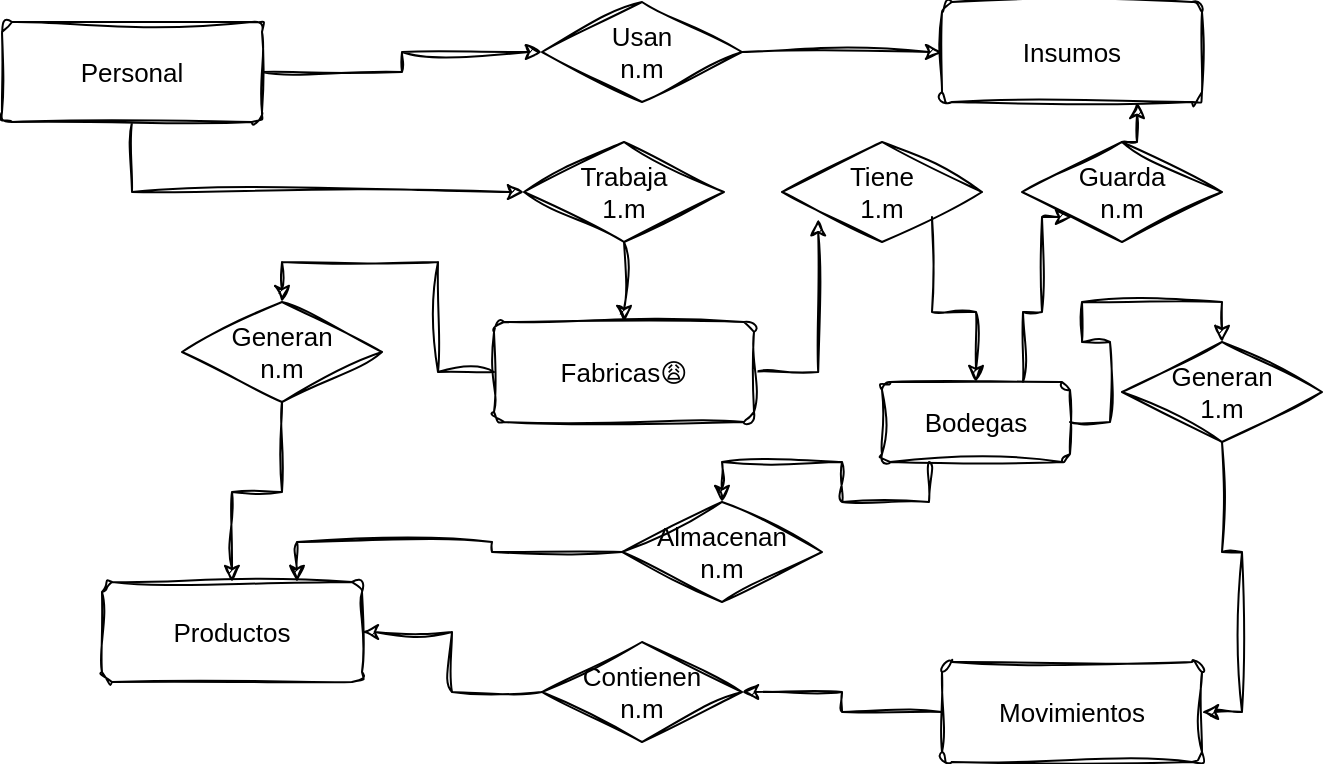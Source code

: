 <mxfile version="20.5.1" type="device" pages="2"><diagram id="zS1xf5YA441MHCPmHcXY" name="Página-1"><mxGraphModel dx="1094" dy="650" grid="1" gridSize="10" guides="1" tooltips="1" connect="1" arrows="0" fold="1" page="1" pageScale="1" pageWidth="827" pageHeight="1169" math="0" shadow="0"><root><mxCell id="0"/><mxCell id="1" parent="0"/><mxCell id="iaJyqy1sKLVOcM-yzHhv-136" style="edgeStyle=orthogonalEdgeStyle;rounded=0;sketch=1;hachureGap=4;jiggle=2;orthogonalLoop=1;jettySize=auto;html=1;exitX=0;exitY=0.5;exitDx=0;exitDy=0;entryX=0.5;entryY=0;entryDx=0;entryDy=0;fontFamily=Architects Daughter;fontSource=https%3A%2F%2Ffonts.googleapis.com%2Fcss%3Ffamily%3DArchitects%2BDaughter;fontSize=16;" parent="1" source="iaJyqy1sKLVOcM-yzHhv-107" target="iaJyqy1sKLVOcM-yzHhv-126" edge="1"><mxGeometry relative="1" as="geometry"/></mxCell><mxCell id="iaJyqy1sKLVOcM-yzHhv-185" style="edgeStyle=orthogonalEdgeStyle;rounded=0;sketch=1;hachureGap=4;jiggle=2;orthogonalLoop=1;jettySize=auto;html=1;exitX=1;exitY=0.5;exitDx=0;exitDy=0;entryX=0.181;entryY=0.773;entryDx=0;entryDy=0;entryPerimeter=0;fontFamily=Helvetica;fontSize=16;" parent="1" source="iaJyqy1sKLVOcM-yzHhv-107" target="iaJyqy1sKLVOcM-yzHhv-184" edge="1"><mxGeometry relative="1" as="geometry"/></mxCell><mxCell id="iaJyqy1sKLVOcM-yzHhv-107" value="Fabricas😩" style="rounded=1;arcSize=10;whiteSpace=wrap;html=1;align=center;labelBackgroundColor=none;labelBorderColor=none;sketch=1;hachureGap=4;jiggle=2;fontFamily=Helvetica;fontSize=13;rotation=0;" parent="1" vertex="1"><mxGeometry x="386" y="230" width="130" height="50" as="geometry"/></mxCell><mxCell id="iaJyqy1sKLVOcM-yzHhv-108" value="Productos" style="rounded=1;arcSize=10;whiteSpace=wrap;html=1;align=center;labelBackgroundColor=none;labelBorderColor=none;sketch=1;hachureGap=4;jiggle=2;fontFamily=Helvetica;fontSize=13;" parent="1" vertex="1"><mxGeometry x="190" y="360" width="130" height="50" as="geometry"/></mxCell><mxCell id="iaJyqy1sKLVOcM-yzHhv-127" style="edgeStyle=orthogonalEdgeStyle;rounded=0;sketch=1;hachureGap=4;jiggle=2;orthogonalLoop=1;jettySize=auto;html=1;exitX=1;exitY=0.5;exitDx=0;exitDy=0;entryX=0;entryY=0.5;entryDx=0;entryDy=0;fontFamily=Helvetica;fontSize=13;" parent="1" source="iaJyqy1sKLVOcM-yzHhv-116" target="iaJyqy1sKLVOcM-yzHhv-123" edge="1"><mxGeometry relative="1" as="geometry"/></mxCell><mxCell id="iaJyqy1sKLVOcM-yzHhv-138" style="edgeStyle=orthogonalEdgeStyle;rounded=0;sketch=1;hachureGap=4;jiggle=2;orthogonalLoop=1;jettySize=auto;html=1;exitX=0.5;exitY=1;exitDx=0;exitDy=0;entryX=0;entryY=0.5;entryDx=0;entryDy=0;fontFamily=Architects Daughter;fontSource=https%3A%2F%2Ffonts.googleapis.com%2Fcss%3Ffamily%3DArchitects%2BDaughter;fontSize=16;" parent="1" source="iaJyqy1sKLVOcM-yzHhv-116" target="iaJyqy1sKLVOcM-yzHhv-124" edge="1"><mxGeometry relative="1" as="geometry"/></mxCell><mxCell id="iaJyqy1sKLVOcM-yzHhv-116" value="Personal" style="rounded=1;arcSize=10;whiteSpace=wrap;html=1;align=center;labelBackgroundColor=none;labelBorderColor=none;sketch=1;hachureGap=4;jiggle=2;fontFamily=Helvetica;fontSize=13;" parent="1" vertex="1"><mxGeometry x="140" y="80" width="130" height="50" as="geometry"/></mxCell><mxCell id="iaJyqy1sKLVOcM-yzHhv-159" style="edgeStyle=orthogonalEdgeStyle;rounded=0;sketch=1;hachureGap=4;jiggle=2;orthogonalLoop=1;jettySize=auto;html=1;exitX=0;exitY=0.5;exitDx=0;exitDy=0;entryX=1;entryY=0.5;entryDx=0;entryDy=0;fontFamily=Helvetica;fontSize=16;" parent="1" source="iaJyqy1sKLVOcM-yzHhv-117" target="iaJyqy1sKLVOcM-yzHhv-158" edge="1"><mxGeometry relative="1" as="geometry"/></mxCell><mxCell id="iaJyqy1sKLVOcM-yzHhv-117" value="Movimientos" style="rounded=1;arcSize=10;whiteSpace=wrap;html=1;align=center;labelBackgroundColor=none;labelBorderColor=none;sketch=1;hachureGap=4;jiggle=2;fontFamily=Helvetica;fontSize=13;" parent="1" vertex="1"><mxGeometry x="610" y="400" width="130" height="50" as="geometry"/></mxCell><mxCell id="iaJyqy1sKLVOcM-yzHhv-119" value="Insumos" style="rounded=1;arcSize=10;whiteSpace=wrap;html=1;align=center;labelBackgroundColor=none;labelBorderColor=none;sketch=1;hachureGap=4;jiggle=2;fontFamily=Helvetica;fontSize=13;" parent="1" vertex="1"><mxGeometry x="610" y="70" width="130" height="50" as="geometry"/></mxCell><mxCell id="iaJyqy1sKLVOcM-yzHhv-153" style="edgeStyle=orthogonalEdgeStyle;rounded=0;sketch=1;hachureGap=4;jiggle=2;orthogonalLoop=1;jettySize=auto;html=1;exitX=1;exitY=0.5;exitDx=0;exitDy=0;entryX=0.5;entryY=0;entryDx=0;entryDy=0;fontFamily=Helvetica;fontSize=16;" parent="1" source="iaJyqy1sKLVOcM-yzHhv-121" target="iaJyqy1sKLVOcM-yzHhv-151" edge="1"><mxGeometry relative="1" as="geometry"/></mxCell><mxCell id="iaJyqy1sKLVOcM-yzHhv-156" style="edgeStyle=orthogonalEdgeStyle;rounded=0;sketch=1;hachureGap=4;jiggle=2;orthogonalLoop=1;jettySize=auto;html=1;exitX=0.25;exitY=1;exitDx=0;exitDy=0;fontFamily=Helvetica;fontSize=16;" parent="1" source="iaJyqy1sKLVOcM-yzHhv-121" target="iaJyqy1sKLVOcM-yzHhv-155" edge="1"><mxGeometry relative="1" as="geometry"/></mxCell><mxCell id="iaJyqy1sKLVOcM-yzHhv-188" style="edgeStyle=orthogonalEdgeStyle;rounded=0;sketch=1;hachureGap=4;jiggle=2;orthogonalLoop=1;jettySize=auto;html=1;exitX=0.75;exitY=0;exitDx=0;exitDy=0;entryX=0;entryY=1;entryDx=0;entryDy=0;fontFamily=Helvetica;fontSize=16;" parent="1" source="iaJyqy1sKLVOcM-yzHhv-121" target="iaJyqy1sKLVOcM-yzHhv-187" edge="1"><mxGeometry relative="1" as="geometry"><Array as="points"><mxPoint x="650" y="225"/><mxPoint x="660" y="225"/><mxPoint x="660" y="178"/></Array></mxGeometry></mxCell><mxCell id="iaJyqy1sKLVOcM-yzHhv-121" value="Bodegas" style="rounded=1;arcSize=10;whiteSpace=wrap;html=1;align=center;labelBackgroundColor=none;labelBorderColor=none;sketch=1;hachureGap=4;jiggle=2;fontFamily=Helvetica;fontSize=13;" parent="1" vertex="1"><mxGeometry x="580" y="260" width="94" height="40" as="geometry"/></mxCell><mxCell id="iaJyqy1sKLVOcM-yzHhv-128" style="edgeStyle=orthogonalEdgeStyle;rounded=0;sketch=1;hachureGap=4;jiggle=2;orthogonalLoop=1;jettySize=auto;html=1;exitX=1;exitY=0.5;exitDx=0;exitDy=0;fontFamily=Helvetica;fontSize=13;" parent="1" source="iaJyqy1sKLVOcM-yzHhv-123" target="iaJyqy1sKLVOcM-yzHhv-119" edge="1"><mxGeometry relative="1" as="geometry"/></mxCell><mxCell id="iaJyqy1sKLVOcM-yzHhv-123" value="Usan&lt;br&gt;n.m" style="shape=rhombus;perimeter=rhombusPerimeter;whiteSpace=wrap;html=1;align=center;labelBackgroundColor=none;labelBorderColor=none;sketch=1;hachureGap=4;jiggle=2;fontFamily=Helvetica;fontSize=13;" parent="1" vertex="1"><mxGeometry x="410" y="70" width="100" height="50" as="geometry"/></mxCell><mxCell id="iaJyqy1sKLVOcM-yzHhv-139" style="edgeStyle=orthogonalEdgeStyle;rounded=0;sketch=1;hachureGap=4;jiggle=2;orthogonalLoop=1;jettySize=auto;html=1;exitX=0.5;exitY=1;exitDx=0;exitDy=0;entryX=0.5;entryY=0;entryDx=0;entryDy=0;fontFamily=Architects Daughter;fontSource=https%3A%2F%2Ffonts.googleapis.com%2Fcss%3Ffamily%3DArchitects%2BDaughter;fontSize=16;" parent="1" source="iaJyqy1sKLVOcM-yzHhv-124" target="iaJyqy1sKLVOcM-yzHhv-107" edge="1"><mxGeometry relative="1" as="geometry"/></mxCell><mxCell id="iaJyqy1sKLVOcM-yzHhv-124" value="Trabaja&lt;br&gt;1.m" style="shape=rhombus;perimeter=rhombusPerimeter;whiteSpace=wrap;html=1;align=center;labelBackgroundColor=none;labelBorderColor=none;sketch=1;hachureGap=4;jiggle=2;fontFamily=Helvetica;fontSize=13;" parent="1" vertex="1"><mxGeometry x="401" y="140" width="100" height="50" as="geometry"/></mxCell><mxCell id="iaJyqy1sKLVOcM-yzHhv-134" style="edgeStyle=orthogonalEdgeStyle;rounded=0;sketch=1;hachureGap=4;jiggle=2;orthogonalLoop=1;jettySize=auto;html=1;exitX=0.5;exitY=1;exitDx=0;exitDy=0;entryX=0.5;entryY=0;entryDx=0;entryDy=0;fontFamily=Architects Daughter;fontSource=https%3A%2F%2Ffonts.googleapis.com%2Fcss%3Ffamily%3DArchitects%2BDaughter;fontSize=16;" parent="1" source="iaJyqy1sKLVOcM-yzHhv-126" target="iaJyqy1sKLVOcM-yzHhv-108" edge="1"><mxGeometry relative="1" as="geometry"/></mxCell><mxCell id="iaJyqy1sKLVOcM-yzHhv-126" value="Generan&lt;br&gt;n.m" style="shape=rhombus;perimeter=rhombusPerimeter;whiteSpace=wrap;html=1;align=center;labelBackgroundColor=none;labelBorderColor=none;sketch=1;hachureGap=4;jiggle=2;fontFamily=Helvetica;fontSize=13;" parent="1" vertex="1"><mxGeometry x="230" y="220" width="100" height="50" as="geometry"/></mxCell><mxCell id="iaJyqy1sKLVOcM-yzHhv-154" style="edgeStyle=orthogonalEdgeStyle;rounded=0;sketch=1;hachureGap=4;jiggle=2;orthogonalLoop=1;jettySize=auto;html=1;exitX=0.5;exitY=1;exitDx=0;exitDy=0;entryX=1;entryY=0.5;entryDx=0;entryDy=0;fontFamily=Helvetica;fontSize=16;" parent="1" source="iaJyqy1sKLVOcM-yzHhv-151" target="iaJyqy1sKLVOcM-yzHhv-117" edge="1"><mxGeometry relative="1" as="geometry"/></mxCell><mxCell id="iaJyqy1sKLVOcM-yzHhv-151" value="Generan&lt;br&gt;1.m" style="shape=rhombus;perimeter=rhombusPerimeter;whiteSpace=wrap;html=1;align=center;labelBackgroundColor=none;labelBorderColor=none;sketch=1;hachureGap=4;jiggle=2;fontFamily=Helvetica;fontSize=13;" parent="1" vertex="1"><mxGeometry x="700" y="240" width="100" height="50" as="geometry"/></mxCell><mxCell id="iaJyqy1sKLVOcM-yzHhv-157" style="edgeStyle=orthogonalEdgeStyle;rounded=0;sketch=1;hachureGap=4;jiggle=2;orthogonalLoop=1;jettySize=auto;html=1;exitX=0;exitY=0.5;exitDx=0;exitDy=0;entryX=0.75;entryY=0;entryDx=0;entryDy=0;fontFamily=Helvetica;fontSize=16;" parent="1" source="iaJyqy1sKLVOcM-yzHhv-155" target="iaJyqy1sKLVOcM-yzHhv-108" edge="1"><mxGeometry relative="1" as="geometry"/></mxCell><mxCell id="iaJyqy1sKLVOcM-yzHhv-155" value="Almacenan&lt;br&gt;n.m" style="shape=rhombus;perimeter=rhombusPerimeter;whiteSpace=wrap;html=1;align=center;labelBackgroundColor=none;labelBorderColor=none;sketch=1;hachureGap=4;jiggle=2;fontFamily=Helvetica;fontSize=13;" parent="1" vertex="1"><mxGeometry x="450" y="320" width="100" height="50" as="geometry"/></mxCell><mxCell id="iaJyqy1sKLVOcM-yzHhv-160" style="edgeStyle=orthogonalEdgeStyle;rounded=0;sketch=1;hachureGap=4;jiggle=2;orthogonalLoop=1;jettySize=auto;html=1;exitX=0;exitY=0.5;exitDx=0;exitDy=0;fontFamily=Helvetica;fontSize=16;" parent="1" source="iaJyqy1sKLVOcM-yzHhv-158" target="iaJyqy1sKLVOcM-yzHhv-108" edge="1"><mxGeometry relative="1" as="geometry"/></mxCell><mxCell id="iaJyqy1sKLVOcM-yzHhv-158" value="Contienen&lt;br&gt;n.m" style="shape=rhombus;perimeter=rhombusPerimeter;whiteSpace=wrap;html=1;align=center;labelBackgroundColor=none;labelBorderColor=none;sketch=1;hachureGap=4;jiggle=2;fontFamily=Helvetica;fontSize=13;" parent="1" vertex="1"><mxGeometry x="410" y="390" width="100" height="50" as="geometry"/></mxCell><mxCell id="iaJyqy1sKLVOcM-yzHhv-186" style="edgeStyle=orthogonalEdgeStyle;rounded=0;sketch=1;hachureGap=4;jiggle=2;orthogonalLoop=1;jettySize=auto;html=1;exitX=1;exitY=1;exitDx=0;exitDy=0;entryX=0.5;entryY=0;entryDx=0;entryDy=0;fontFamily=Helvetica;fontSize=16;" parent="1" source="iaJyqy1sKLVOcM-yzHhv-184" target="iaJyqy1sKLVOcM-yzHhv-121" edge="1"><mxGeometry relative="1" as="geometry"/></mxCell><mxCell id="iaJyqy1sKLVOcM-yzHhv-184" value="Tiene&lt;br&gt;1.m" style="shape=rhombus;perimeter=rhombusPerimeter;whiteSpace=wrap;html=1;align=center;labelBackgroundColor=none;labelBorderColor=none;sketch=1;hachureGap=4;jiggle=2;fontFamily=Helvetica;fontSize=13;" parent="1" vertex="1"><mxGeometry x="530" y="140" width="100" height="50" as="geometry"/></mxCell><mxCell id="iaJyqy1sKLVOcM-yzHhv-189" style="edgeStyle=orthogonalEdgeStyle;rounded=0;sketch=1;hachureGap=4;jiggle=2;orthogonalLoop=1;jettySize=auto;html=1;exitX=0.5;exitY=0;exitDx=0;exitDy=0;entryX=0.75;entryY=1;entryDx=0;entryDy=0;fontFamily=Helvetica;fontSize=16;" parent="1" source="iaJyqy1sKLVOcM-yzHhv-187" target="iaJyqy1sKLVOcM-yzHhv-119" edge="1"><mxGeometry relative="1" as="geometry"/></mxCell><mxCell id="iaJyqy1sKLVOcM-yzHhv-187" value="Guarda&lt;br&gt;n.m" style="shape=rhombus;perimeter=rhombusPerimeter;whiteSpace=wrap;html=1;align=center;labelBackgroundColor=none;labelBorderColor=none;sketch=1;hachureGap=4;jiggle=2;fontFamily=Helvetica;fontSize=13;" parent="1" vertex="1"><mxGeometry x="650" y="140" width="100" height="50" as="geometry"/></mxCell></root></mxGraphModel></diagram><diagram id="Lf9M_037DcqWPjQb7wRn" name="Página-2"><mxGraphModel dx="2742" dy="975" grid="1" gridSize="10" guides="1" tooltips="1" connect="1" arrows="1" fold="1" page="1" pageScale="1" pageWidth="827" pageHeight="1169" math="0" shadow="0"><root><mxCell id="0"/><mxCell id="1" parent="0"/><mxCell id="gnUGfWysspaeG2Eb2GAD-6" value="Fabrica😩" style="shape=table;startSize=30;container=1;collapsible=1;childLayout=tableLayout;fixedRows=1;rowLines=0;fontStyle=1;align=center;resizeLast=1;" vertex="1" parent="1"><mxGeometry x="190" y="330" width="180" height="160" as="geometry"/></mxCell><mxCell id="gnUGfWysspaeG2Eb2GAD-7" value="" style="shape=tableRow;horizontal=0;startSize=0;swimlaneHead=0;swimlaneBody=0;fillColor=none;collapsible=0;dropTarget=0;points=[[0,0.5],[1,0.5]];portConstraint=eastwest;top=0;left=0;right=0;bottom=1;" vertex="1" parent="gnUGfWysspaeG2Eb2GAD-6"><mxGeometry y="30" width="180" height="30" as="geometry"/></mxCell><mxCell id="gnUGfWysspaeG2Eb2GAD-8" value="PK" style="shape=partialRectangle;connectable=0;fillColor=none;top=0;left=0;bottom=0;right=0;fontStyle=1;overflow=hidden;" vertex="1" parent="gnUGfWysspaeG2Eb2GAD-7"><mxGeometry width="30" height="30" as="geometry"><mxRectangle width="30" height="30" as="alternateBounds"/></mxGeometry></mxCell><mxCell id="gnUGfWysspaeG2Eb2GAD-9" value="id" style="shape=partialRectangle;connectable=0;fillColor=none;top=0;left=0;bottom=0;right=0;align=left;spacingLeft=6;fontStyle=5;overflow=hidden;" vertex="1" parent="gnUGfWysspaeG2Eb2GAD-7"><mxGeometry x="30" width="150" height="30" as="geometry"><mxRectangle width="150" height="30" as="alternateBounds"/></mxGeometry></mxCell><mxCell id="gnUGfWysspaeG2Eb2GAD-10" value="" style="shape=tableRow;horizontal=0;startSize=0;swimlaneHead=0;swimlaneBody=0;fillColor=none;collapsible=0;dropTarget=0;points=[[0,0.5],[1,0.5]];portConstraint=eastwest;top=0;left=0;right=0;bottom=0;" vertex="1" parent="gnUGfWysspaeG2Eb2GAD-6"><mxGeometry y="60" width="180" height="30" as="geometry"/></mxCell><mxCell id="gnUGfWysspaeG2Eb2GAD-11" value="" style="shape=partialRectangle;connectable=0;fillColor=none;top=0;left=0;bottom=0;right=0;editable=1;overflow=hidden;" vertex="1" parent="gnUGfWysspaeG2Eb2GAD-10"><mxGeometry width="30" height="30" as="geometry"><mxRectangle width="30" height="30" as="alternateBounds"/></mxGeometry></mxCell><mxCell id="gnUGfWysspaeG2Eb2GAD-12" value="nombre" style="shape=partialRectangle;connectable=0;fillColor=none;top=0;left=0;bottom=0;right=0;align=left;spacingLeft=6;overflow=hidden;" vertex="1" parent="gnUGfWysspaeG2Eb2GAD-10"><mxGeometry x="30" width="150" height="30" as="geometry"><mxRectangle width="150" height="30" as="alternateBounds"/></mxGeometry></mxCell><mxCell id="gnUGfWysspaeG2Eb2GAD-13" value="" style="shape=tableRow;horizontal=0;startSize=0;swimlaneHead=0;swimlaneBody=0;fillColor=none;collapsible=0;dropTarget=0;points=[[0,0.5],[1,0.5]];portConstraint=eastwest;top=0;left=0;right=0;bottom=0;" vertex="1" parent="gnUGfWysspaeG2Eb2GAD-6"><mxGeometry y="90" width="180" height="30" as="geometry"/></mxCell><mxCell id="gnUGfWysspaeG2Eb2GAD-14" value="" style="shape=partialRectangle;connectable=0;fillColor=none;top=0;left=0;bottom=0;right=0;editable=1;overflow=hidden;" vertex="1" parent="gnUGfWysspaeG2Eb2GAD-13"><mxGeometry width="30" height="30" as="geometry"><mxRectangle width="30" height="30" as="alternateBounds"/></mxGeometry></mxCell><mxCell id="gnUGfWysspaeG2Eb2GAD-15" value="direccion" style="shape=partialRectangle;connectable=0;fillColor=none;top=0;left=0;bottom=0;right=0;align=left;spacingLeft=6;overflow=hidden;" vertex="1" parent="gnUGfWysspaeG2Eb2GAD-13"><mxGeometry x="30" width="150" height="30" as="geometry"><mxRectangle width="150" height="30" as="alternateBounds"/></mxGeometry></mxCell><mxCell id="gnUGfWysspaeG2Eb2GAD-16" value="" style="shape=tableRow;horizontal=0;startSize=0;swimlaneHead=0;swimlaneBody=0;fillColor=none;collapsible=0;dropTarget=0;points=[[0,0.5],[1,0.5]];portConstraint=eastwest;top=0;left=0;right=0;bottom=0;" vertex="1" parent="gnUGfWysspaeG2Eb2GAD-6"><mxGeometry y="120" width="180" height="30" as="geometry"/></mxCell><mxCell id="gnUGfWysspaeG2Eb2GAD-17" value="" style="shape=partialRectangle;connectable=0;fillColor=none;top=0;left=0;bottom=0;right=0;editable=1;overflow=hidden;" vertex="1" parent="gnUGfWysspaeG2Eb2GAD-16"><mxGeometry width="30" height="30" as="geometry"><mxRectangle width="30" height="30" as="alternateBounds"/></mxGeometry></mxCell><mxCell id="gnUGfWysspaeG2Eb2GAD-18" value="estado" style="shape=partialRectangle;connectable=0;fillColor=none;top=0;left=0;bottom=0;right=0;align=left;spacingLeft=6;overflow=hidden;" vertex="1" parent="gnUGfWysspaeG2Eb2GAD-16"><mxGeometry x="30" width="150" height="30" as="geometry"><mxRectangle width="150" height="30" as="alternateBounds"/></mxGeometry></mxCell><mxCell id="gnUGfWysspaeG2Eb2GAD-19" value="Bodega" style="shape=table;startSize=30;container=1;collapsible=1;childLayout=tableLayout;fixedRows=1;rowLines=0;fontStyle=1;align=center;resizeLast=1;" vertex="1" parent="1"><mxGeometry x="460" y="380" width="180" height="180" as="geometry"><mxRectangle x="580" y="260" width="80" height="30" as="alternateBounds"/></mxGeometry></mxCell><mxCell id="gnUGfWysspaeG2Eb2GAD-20" value="" style="shape=tableRow;horizontal=0;startSize=0;swimlaneHead=0;swimlaneBody=0;fillColor=none;collapsible=0;dropTarget=0;points=[[0,0.5],[1,0.5]];portConstraint=eastwest;top=0;left=0;right=0;bottom=1;" vertex="1" parent="gnUGfWysspaeG2Eb2GAD-19"><mxGeometry y="30" width="180" height="30" as="geometry"/></mxCell><mxCell id="gnUGfWysspaeG2Eb2GAD-21" value="PK" style="shape=partialRectangle;connectable=0;fillColor=none;top=0;left=0;bottom=0;right=0;fontStyle=1;overflow=hidden;" vertex="1" parent="gnUGfWysspaeG2Eb2GAD-20"><mxGeometry width="30" height="30" as="geometry"><mxRectangle width="30" height="30" as="alternateBounds"/></mxGeometry></mxCell><mxCell id="gnUGfWysspaeG2Eb2GAD-22" value="id" style="shape=partialRectangle;connectable=0;fillColor=none;top=0;left=0;bottom=0;right=0;align=left;spacingLeft=6;fontStyle=5;overflow=hidden;" vertex="1" parent="gnUGfWysspaeG2Eb2GAD-20"><mxGeometry x="30" width="150" height="30" as="geometry"><mxRectangle width="150" height="30" as="alternateBounds"/></mxGeometry></mxCell><mxCell id="gnUGfWysspaeG2Eb2GAD-23" value="" style="shape=tableRow;horizontal=0;startSize=0;swimlaneHead=0;swimlaneBody=0;fillColor=none;collapsible=0;dropTarget=0;points=[[0,0.5],[1,0.5]];portConstraint=eastwest;top=0;left=0;right=0;bottom=0;" vertex="1" parent="gnUGfWysspaeG2Eb2GAD-19"><mxGeometry y="60" width="180" height="30" as="geometry"/></mxCell><mxCell id="gnUGfWysspaeG2Eb2GAD-24" value="FK" style="shape=partialRectangle;connectable=0;fillColor=none;top=0;left=0;bottom=0;right=0;editable=1;overflow=hidden;" vertex="1" parent="gnUGfWysspaeG2Eb2GAD-23"><mxGeometry width="30" height="30" as="geometry"><mxRectangle width="30" height="30" as="alternateBounds"/></mxGeometry></mxCell><mxCell id="gnUGfWysspaeG2Eb2GAD-25" value="id_fabrica" style="shape=partialRectangle;connectable=0;fillColor=none;top=0;left=0;bottom=0;right=0;align=left;spacingLeft=6;overflow=hidden;" vertex="1" parent="gnUGfWysspaeG2Eb2GAD-23"><mxGeometry x="30" width="150" height="30" as="geometry"><mxRectangle width="150" height="30" as="alternateBounds"/></mxGeometry></mxCell><mxCell id="gnUGfWysspaeG2Eb2GAD-58" value="" style="shape=tableRow;horizontal=0;startSize=0;swimlaneHead=0;swimlaneBody=0;fillColor=none;collapsible=0;dropTarget=0;points=[[0,0.5],[1,0.5]];portConstraint=eastwest;top=0;left=0;right=0;bottom=0;" vertex="1" parent="gnUGfWysspaeG2Eb2GAD-19"><mxGeometry y="90" width="180" height="20" as="geometry"/></mxCell><mxCell id="gnUGfWysspaeG2Eb2GAD-59" value="" style="shape=partialRectangle;connectable=0;fillColor=none;top=0;left=0;bottom=0;right=0;editable=1;overflow=hidden;" vertex="1" parent="gnUGfWysspaeG2Eb2GAD-58"><mxGeometry width="30" height="20" as="geometry"><mxRectangle width="30" height="20" as="alternateBounds"/></mxGeometry></mxCell><mxCell id="gnUGfWysspaeG2Eb2GAD-60" value="nombre" style="shape=partialRectangle;connectable=0;fillColor=none;top=0;left=0;bottom=0;right=0;align=left;spacingLeft=6;overflow=hidden;" vertex="1" parent="gnUGfWysspaeG2Eb2GAD-58"><mxGeometry x="30" width="150" height="20" as="geometry"><mxRectangle width="150" height="20" as="alternateBounds"/></mxGeometry></mxCell><mxCell id="gnUGfWysspaeG2Eb2GAD-26" value="" style="shape=tableRow;horizontal=0;startSize=0;swimlaneHead=0;swimlaneBody=0;fillColor=none;collapsible=0;dropTarget=0;points=[[0,0.5],[1,0.5]];portConstraint=eastwest;top=0;left=0;right=0;bottom=0;" vertex="1" parent="gnUGfWysspaeG2Eb2GAD-19"><mxGeometry y="110" width="180" height="30" as="geometry"/></mxCell><mxCell id="gnUGfWysspaeG2Eb2GAD-27" value="" style="shape=partialRectangle;connectable=0;fillColor=none;top=0;left=0;bottom=0;right=0;editable=1;overflow=hidden;" vertex="1" parent="gnUGfWysspaeG2Eb2GAD-26"><mxGeometry width="30" height="30" as="geometry"><mxRectangle width="30" height="30" as="alternateBounds"/></mxGeometry></mxCell><mxCell id="gnUGfWysspaeG2Eb2GAD-28" value="tipo" style="shape=partialRectangle;connectable=0;fillColor=none;top=0;left=0;bottom=0;right=0;align=left;spacingLeft=6;overflow=hidden;" vertex="1" parent="gnUGfWysspaeG2Eb2GAD-26"><mxGeometry x="30" width="150" height="30" as="geometry"><mxRectangle width="150" height="30" as="alternateBounds"/></mxGeometry></mxCell><mxCell id="gnUGfWysspaeG2Eb2GAD-29" value="" style="shape=tableRow;horizontal=0;startSize=0;swimlaneHead=0;swimlaneBody=0;fillColor=none;collapsible=0;dropTarget=0;points=[[0,0.5],[1,0.5]];portConstraint=eastwest;top=0;left=0;right=0;bottom=0;" vertex="1" parent="gnUGfWysspaeG2Eb2GAD-19"><mxGeometry y="140" width="180" height="30" as="geometry"/></mxCell><mxCell id="gnUGfWysspaeG2Eb2GAD-30" value="" style="shape=partialRectangle;connectable=0;fillColor=none;top=0;left=0;bottom=0;right=0;editable=1;overflow=hidden;" vertex="1" parent="gnUGfWysspaeG2Eb2GAD-29"><mxGeometry width="30" height="30" as="geometry"><mxRectangle width="30" height="30" as="alternateBounds"/></mxGeometry></mxCell><mxCell id="gnUGfWysspaeG2Eb2GAD-31" value="estado" style="shape=partialRectangle;connectable=0;fillColor=none;top=0;left=0;bottom=0;right=0;align=left;spacingLeft=6;overflow=hidden;" vertex="1" parent="gnUGfWysspaeG2Eb2GAD-29"><mxGeometry x="30" width="150" height="30" as="geometry"><mxRectangle width="150" height="30" as="alternateBounds"/></mxGeometry></mxCell><mxCell id="gnUGfWysspaeG2Eb2GAD-45" value="Movimientos" style="shape=table;startSize=30;container=1;collapsible=1;childLayout=tableLayout;fixedRows=1;rowLines=0;fontStyle=1;align=center;resizeLast=1;" vertex="1" parent="1"><mxGeometry x="190" y="150" width="180" height="150" as="geometry"/></mxCell><mxCell id="gnUGfWysspaeG2Eb2GAD-46" value="" style="shape=tableRow;horizontal=0;startSize=0;swimlaneHead=0;swimlaneBody=0;fillColor=none;collapsible=0;dropTarget=0;points=[[0,0.5],[1,0.5]];portConstraint=eastwest;top=0;left=0;right=0;bottom=1;" vertex="1" parent="gnUGfWysspaeG2Eb2GAD-45"><mxGeometry y="30" width="180" height="30" as="geometry"/></mxCell><mxCell id="gnUGfWysspaeG2Eb2GAD-47" value="PK" style="shape=partialRectangle;connectable=0;fillColor=none;top=0;left=0;bottom=0;right=0;fontStyle=1;overflow=hidden;" vertex="1" parent="gnUGfWysspaeG2Eb2GAD-46"><mxGeometry width="30" height="30" as="geometry"><mxRectangle width="30" height="30" as="alternateBounds"/></mxGeometry></mxCell><mxCell id="gnUGfWysspaeG2Eb2GAD-48" value="id" style="shape=partialRectangle;connectable=0;fillColor=none;top=0;left=0;bottom=0;right=0;align=left;spacingLeft=6;fontStyle=5;overflow=hidden;" vertex="1" parent="gnUGfWysspaeG2Eb2GAD-46"><mxGeometry x="30" width="150" height="30" as="geometry"><mxRectangle width="150" height="30" as="alternateBounds"/></mxGeometry></mxCell><mxCell id="gnUGfWysspaeG2Eb2GAD-49" value="" style="shape=tableRow;horizontal=0;startSize=0;swimlaneHead=0;swimlaneBody=0;fillColor=none;collapsible=0;dropTarget=0;points=[[0,0.5],[1,0.5]];portConstraint=eastwest;top=0;left=0;right=0;bottom=0;" vertex="1" parent="gnUGfWysspaeG2Eb2GAD-45"><mxGeometry y="60" width="180" height="30" as="geometry"/></mxCell><mxCell id="gnUGfWysspaeG2Eb2GAD-50" value="FK" style="shape=partialRectangle;connectable=0;fillColor=none;top=0;left=0;bottom=0;right=0;editable=1;overflow=hidden;" vertex="1" parent="gnUGfWysspaeG2Eb2GAD-49"><mxGeometry width="30" height="30" as="geometry"><mxRectangle width="30" height="30" as="alternateBounds"/></mxGeometry></mxCell><mxCell id="gnUGfWysspaeG2Eb2GAD-51" value="id_bodega" style="shape=partialRectangle;connectable=0;fillColor=none;top=0;left=0;bottom=0;right=0;align=left;spacingLeft=6;overflow=hidden;" vertex="1" parent="gnUGfWysspaeG2Eb2GAD-49"><mxGeometry x="30" width="150" height="30" as="geometry"><mxRectangle width="150" height="30" as="alternateBounds"/></mxGeometry></mxCell><mxCell id="gnUGfWysspaeG2Eb2GAD-52" value="" style="shape=tableRow;horizontal=0;startSize=0;swimlaneHead=0;swimlaneBody=0;fillColor=none;collapsible=0;dropTarget=0;points=[[0,0.5],[1,0.5]];portConstraint=eastwest;top=0;left=0;right=0;bottom=0;" vertex="1" parent="gnUGfWysspaeG2Eb2GAD-45"><mxGeometry y="90" width="180" height="30" as="geometry"/></mxCell><mxCell id="gnUGfWysspaeG2Eb2GAD-53" value="" style="shape=partialRectangle;connectable=0;fillColor=none;top=0;left=0;bottom=0;right=0;editable=1;overflow=hidden;" vertex="1" parent="gnUGfWysspaeG2Eb2GAD-52"><mxGeometry width="30" height="30" as="geometry"><mxRectangle width="30" height="30" as="alternateBounds"/></mxGeometry></mxCell><mxCell id="gnUGfWysspaeG2Eb2GAD-54" value="tipo" style="shape=partialRectangle;connectable=0;fillColor=none;top=0;left=0;bottom=0;right=0;align=left;spacingLeft=6;overflow=hidden;" vertex="1" parent="gnUGfWysspaeG2Eb2GAD-52"><mxGeometry x="30" width="150" height="30" as="geometry"><mxRectangle width="150" height="30" as="alternateBounds"/></mxGeometry></mxCell><mxCell id="gnUGfWysspaeG2Eb2GAD-55" value="" style="shape=tableRow;horizontal=0;startSize=0;swimlaneHead=0;swimlaneBody=0;fillColor=none;collapsible=0;dropTarget=0;points=[[0,0.5],[1,0.5]];portConstraint=eastwest;top=0;left=0;right=0;bottom=0;" vertex="1" parent="gnUGfWysspaeG2Eb2GAD-45"><mxGeometry y="120" width="180" height="30" as="geometry"/></mxCell><mxCell id="gnUGfWysspaeG2Eb2GAD-56" value="" style="shape=partialRectangle;connectable=0;fillColor=none;top=0;left=0;bottom=0;right=0;editable=1;overflow=hidden;" vertex="1" parent="gnUGfWysspaeG2Eb2GAD-55"><mxGeometry width="30" height="30" as="geometry"><mxRectangle width="30" height="30" as="alternateBounds"/></mxGeometry></mxCell><mxCell id="gnUGfWysspaeG2Eb2GAD-57" value="horario" style="shape=partialRectangle;connectable=0;fillColor=none;top=0;left=0;bottom=0;right=0;align=left;spacingLeft=6;overflow=hidden;" vertex="1" parent="gnUGfWysspaeG2Eb2GAD-55"><mxGeometry x="30" width="150" height="30" as="geometry"><mxRectangle width="150" height="30" as="alternateBounds"/></mxGeometry></mxCell><mxCell id="gnUGfWysspaeG2Eb2GAD-81" style="edgeStyle=orthogonalEdgeStyle;rounded=0;orthogonalLoop=1;jettySize=auto;html=1;exitX=1;exitY=0.5;exitDx=0;exitDy=0;" edge="1" parent="gnUGfWysspaeG2Eb2GAD-45" source="gnUGfWysspaeG2Eb2GAD-49" target="gnUGfWysspaeG2Eb2GAD-49"><mxGeometry relative="1" as="geometry"/></mxCell><mxCell id="gnUGfWysspaeG2Eb2GAD-62" style="edgeStyle=orthogonalEdgeStyle;rounded=0;orthogonalLoop=1;jettySize=auto;html=1;exitX=1;exitY=0.5;exitDx=0;exitDy=0;entryX=0;entryY=0.5;entryDx=0;entryDy=0;" edge="1" parent="1" source="gnUGfWysspaeG2Eb2GAD-7" target="gnUGfWysspaeG2Eb2GAD-23"><mxGeometry relative="1" as="geometry"/></mxCell><mxCell id="gnUGfWysspaeG2Eb2GAD-66" value="Producto" style="shape=table;startSize=30;container=1;collapsible=1;childLayout=tableLayout;fixedRows=1;rowLines=0;fontStyle=1;align=center;resizeLast=1;" vertex="1" parent="1"><mxGeometry x="-70" y="210" width="180" height="120" as="geometry"/></mxCell><mxCell id="gnUGfWysspaeG2Eb2GAD-67" value="" style="shape=tableRow;horizontal=0;startSize=0;swimlaneHead=0;swimlaneBody=0;fillColor=none;collapsible=0;dropTarget=0;points=[[0,0.5],[1,0.5]];portConstraint=eastwest;top=0;left=0;right=0;bottom=1;" vertex="1" parent="gnUGfWysspaeG2Eb2GAD-66"><mxGeometry y="30" width="180" height="30" as="geometry"/></mxCell><mxCell id="gnUGfWysspaeG2Eb2GAD-68" value="PK" style="shape=partialRectangle;connectable=0;fillColor=none;top=0;left=0;bottom=0;right=0;fontStyle=1;overflow=hidden;" vertex="1" parent="gnUGfWysspaeG2Eb2GAD-67"><mxGeometry width="30" height="30" as="geometry"><mxRectangle width="30" height="30" as="alternateBounds"/></mxGeometry></mxCell><mxCell id="gnUGfWysspaeG2Eb2GAD-69" value="UniqueID" style="shape=partialRectangle;connectable=0;fillColor=none;top=0;left=0;bottom=0;right=0;align=left;spacingLeft=6;fontStyle=5;overflow=hidden;" vertex="1" parent="gnUGfWysspaeG2Eb2GAD-67"><mxGeometry x="30" width="150" height="30" as="geometry"><mxRectangle width="150" height="30" as="alternateBounds"/></mxGeometry></mxCell><mxCell id="gnUGfWysspaeG2Eb2GAD-70" value="" style="shape=tableRow;horizontal=0;startSize=0;swimlaneHead=0;swimlaneBody=0;fillColor=none;collapsible=0;dropTarget=0;points=[[0,0.5],[1,0.5]];portConstraint=eastwest;top=0;left=0;right=0;bottom=0;" vertex="1" parent="gnUGfWysspaeG2Eb2GAD-66"><mxGeometry y="60" width="180" height="30" as="geometry"/></mxCell><mxCell id="gnUGfWysspaeG2Eb2GAD-71" value="" style="shape=partialRectangle;connectable=0;fillColor=none;top=0;left=0;bottom=0;right=0;editable=1;overflow=hidden;" vertex="1" parent="gnUGfWysspaeG2Eb2GAD-70"><mxGeometry width="30" height="30" as="geometry"><mxRectangle width="30" height="30" as="alternateBounds"/></mxGeometry></mxCell><mxCell id="gnUGfWysspaeG2Eb2GAD-72" value="tipo" style="shape=partialRectangle;connectable=0;fillColor=none;top=0;left=0;bottom=0;right=0;align=left;spacingLeft=6;overflow=hidden;" vertex="1" parent="gnUGfWysspaeG2Eb2GAD-70"><mxGeometry x="30" width="150" height="30" as="geometry"><mxRectangle width="150" height="30" as="alternateBounds"/></mxGeometry></mxCell><mxCell id="gnUGfWysspaeG2Eb2GAD-73" value="" style="shape=tableRow;horizontal=0;startSize=0;swimlaneHead=0;swimlaneBody=0;fillColor=none;collapsible=0;dropTarget=0;points=[[0,0.5],[1,0.5]];portConstraint=eastwest;top=0;left=0;right=0;bottom=0;" vertex="1" parent="gnUGfWysspaeG2Eb2GAD-66"><mxGeometry y="90" width="180" height="30" as="geometry"/></mxCell><mxCell id="gnUGfWysspaeG2Eb2GAD-74" value="" style="shape=partialRectangle;connectable=0;fillColor=none;top=0;left=0;bottom=0;right=0;editable=1;overflow=hidden;" vertex="1" parent="gnUGfWysspaeG2Eb2GAD-73"><mxGeometry width="30" height="30" as="geometry"><mxRectangle width="30" height="30" as="alternateBounds"/></mxGeometry></mxCell><mxCell id="gnUGfWysspaeG2Eb2GAD-75" value="nombre" style="shape=partialRectangle;connectable=0;fillColor=none;top=0;left=0;bottom=0;right=0;align=left;spacingLeft=6;overflow=hidden;" vertex="1" parent="gnUGfWysspaeG2Eb2GAD-73"><mxGeometry x="30" width="150" height="30" as="geometry"><mxRectangle width="150" height="30" as="alternateBounds"/></mxGeometry></mxCell><mxCell id="gnUGfWysspaeG2Eb2GAD-80" style="edgeStyle=orthogonalEdgeStyle;rounded=0;orthogonalLoop=1;jettySize=auto;html=1;exitX=0;exitY=0.5;exitDx=0;exitDy=0;entryX=1;entryY=0.5;entryDx=0;entryDy=0;" edge="1" parent="1" source="gnUGfWysspaeG2Eb2GAD-20" target="gnUGfWysspaeG2Eb2GAD-49"><mxGeometry relative="1" as="geometry"><Array as="points"><mxPoint x="430" y="425"/><mxPoint x="430" y="225"/></Array></mxGeometry></mxCell><mxCell id="gnUGfWysspaeG2Eb2GAD-95" value="movimiento_producto" style="shape=table;startSize=30;container=1;collapsible=1;childLayout=tableLayout;fixedRows=1;rowLines=0;fontStyle=1;align=center;resizeLast=1;" vertex="1" parent="1"><mxGeometry x="-60" y="20" width="180" height="140" as="geometry"/></mxCell><mxCell id="gnUGfWysspaeG2Eb2GAD-96" value="" style="shape=tableRow;horizontal=0;startSize=0;swimlaneHead=0;swimlaneBody=0;fillColor=none;collapsible=0;dropTarget=0;points=[[0,0.5],[1,0.5]];portConstraint=eastwest;top=0;left=0;right=0;bottom=1;" vertex="1" parent="gnUGfWysspaeG2Eb2GAD-95"><mxGeometry y="30" width="180" height="30" as="geometry"/></mxCell><mxCell id="gnUGfWysspaeG2Eb2GAD-97" value="PK" style="shape=partialRectangle;connectable=0;fillColor=none;top=0;left=0;bottom=0;right=0;fontStyle=1;overflow=hidden;" vertex="1" parent="gnUGfWysspaeG2Eb2GAD-96"><mxGeometry width="30" height="30" as="geometry"><mxRectangle width="30" height="30" as="alternateBounds"/></mxGeometry></mxCell><mxCell id="gnUGfWysspaeG2Eb2GAD-98" value="UniqueID" style="shape=partialRectangle;connectable=0;fillColor=none;top=0;left=0;bottom=0;right=0;align=left;spacingLeft=6;fontStyle=5;overflow=hidden;" vertex="1" parent="gnUGfWysspaeG2Eb2GAD-96"><mxGeometry x="30" width="150" height="30" as="geometry"><mxRectangle width="150" height="30" as="alternateBounds"/></mxGeometry></mxCell><mxCell id="gnUGfWysspaeG2Eb2GAD-99" value="" style="shape=tableRow;horizontal=0;startSize=0;swimlaneHead=0;swimlaneBody=0;fillColor=none;collapsible=0;dropTarget=0;points=[[0,0.5],[1,0.5]];portConstraint=eastwest;top=0;left=0;right=0;bottom=0;" vertex="1" parent="gnUGfWysspaeG2Eb2GAD-95"><mxGeometry y="60" width="180" height="30" as="geometry"/></mxCell><mxCell id="gnUGfWysspaeG2Eb2GAD-100" value="FK" style="shape=partialRectangle;connectable=0;fillColor=none;top=0;left=0;bottom=0;right=0;editable=1;overflow=hidden;" vertex="1" parent="gnUGfWysspaeG2Eb2GAD-99"><mxGeometry width="30" height="30" as="geometry"><mxRectangle width="30" height="30" as="alternateBounds"/></mxGeometry></mxCell><mxCell id="gnUGfWysspaeG2Eb2GAD-101" value="id_movimiento" style="shape=partialRectangle;connectable=0;fillColor=none;top=0;left=0;bottom=0;right=0;align=left;spacingLeft=6;overflow=hidden;" vertex="1" parent="gnUGfWysspaeG2Eb2GAD-99"><mxGeometry x="30" width="150" height="30" as="geometry"><mxRectangle width="150" height="30" as="alternateBounds"/></mxGeometry></mxCell><mxCell id="gnUGfWysspaeG2Eb2GAD-102" value="" style="shape=tableRow;horizontal=0;startSize=0;swimlaneHead=0;swimlaneBody=0;fillColor=none;collapsible=0;dropTarget=0;points=[[0,0.5],[1,0.5]];portConstraint=eastwest;top=0;left=0;right=0;bottom=0;" vertex="1" parent="gnUGfWysspaeG2Eb2GAD-95"><mxGeometry y="90" width="180" height="20" as="geometry"/></mxCell><mxCell id="gnUGfWysspaeG2Eb2GAD-103" value="FK" style="shape=partialRectangle;connectable=0;fillColor=none;top=0;left=0;bottom=0;right=0;editable=1;overflow=hidden;" vertex="1" parent="gnUGfWysspaeG2Eb2GAD-102"><mxGeometry width="30" height="20" as="geometry"><mxRectangle width="30" height="20" as="alternateBounds"/></mxGeometry></mxCell><mxCell id="gnUGfWysspaeG2Eb2GAD-104" value="id_producto" style="shape=partialRectangle;connectable=0;fillColor=none;top=0;left=0;bottom=0;right=0;align=left;spacingLeft=6;overflow=hidden;" vertex="1" parent="gnUGfWysspaeG2Eb2GAD-102"><mxGeometry x="30" width="150" height="20" as="geometry"><mxRectangle width="150" height="20" as="alternateBounds"/></mxGeometry></mxCell><mxCell id="gnUGfWysspaeG2Eb2GAD-105" value="" style="shape=tableRow;horizontal=0;startSize=0;swimlaneHead=0;swimlaneBody=0;fillColor=none;collapsible=0;dropTarget=0;points=[[0,0.5],[1,0.5]];portConstraint=eastwest;top=0;left=0;right=0;bottom=0;" vertex="1" parent="gnUGfWysspaeG2Eb2GAD-95"><mxGeometry y="110" width="180" height="30" as="geometry"/></mxCell><mxCell id="gnUGfWysspaeG2Eb2GAD-106" value="" style="shape=partialRectangle;connectable=0;fillColor=none;top=0;left=0;bottom=0;right=0;editable=1;overflow=hidden;" vertex="1" parent="gnUGfWysspaeG2Eb2GAD-105"><mxGeometry width="30" height="30" as="geometry"><mxRectangle width="30" height="30" as="alternateBounds"/></mxGeometry></mxCell><mxCell id="gnUGfWysspaeG2Eb2GAD-107" value="Row 3" style="shape=partialRectangle;connectable=0;fillColor=none;top=0;left=0;bottom=0;right=0;align=left;spacingLeft=6;overflow=hidden;" vertex="1" parent="gnUGfWysspaeG2Eb2GAD-105"><mxGeometry x="30" width="150" height="30" as="geometry"><mxRectangle width="150" height="30" as="alternateBounds"/></mxGeometry></mxCell><mxCell id="gnUGfWysspaeG2Eb2GAD-109" style="edgeStyle=orthogonalEdgeStyle;rounded=0;orthogonalLoop=1;jettySize=auto;html=1;exitX=0;exitY=0.5;exitDx=0;exitDy=0;entryX=0;entryY=0.5;entryDx=0;entryDy=0;" edge="1" parent="1" source="gnUGfWysspaeG2Eb2GAD-67" target="gnUGfWysspaeG2Eb2GAD-102"><mxGeometry relative="1" as="geometry"/></mxCell><mxCell id="gnUGfWysspaeG2Eb2GAD-110" style="edgeStyle=orthogonalEdgeStyle;rounded=0;orthogonalLoop=1;jettySize=auto;html=1;exitX=0;exitY=0.5;exitDx=0;exitDy=0;entryX=1;entryY=0.5;entryDx=0;entryDy=0;" edge="1" parent="1" source="gnUGfWysspaeG2Eb2GAD-46" target="gnUGfWysspaeG2Eb2GAD-99"><mxGeometry relative="1" as="geometry"/></mxCell><mxCell id="gnUGfWysspaeG2Eb2GAD-112" value="bodega_producto" style="shape=table;startSize=30;container=1;collapsible=1;childLayout=tableLayout;fixedRows=1;rowLines=0;fontStyle=1;align=center;resizeLast=1;" vertex="1" parent="1"><mxGeometry x="160" y="550" width="180" height="140" as="geometry"/></mxCell><mxCell id="gnUGfWysspaeG2Eb2GAD-113" value="" style="shape=tableRow;horizontal=0;startSize=0;swimlaneHead=0;swimlaneBody=0;fillColor=none;collapsible=0;dropTarget=0;points=[[0,0.5],[1,0.5]];portConstraint=eastwest;top=0;left=0;right=0;bottom=1;" vertex="1" parent="gnUGfWysspaeG2Eb2GAD-112"><mxGeometry y="30" width="180" height="30" as="geometry"/></mxCell><mxCell id="gnUGfWysspaeG2Eb2GAD-114" value="PK" style="shape=partialRectangle;connectable=0;fillColor=none;top=0;left=0;bottom=0;right=0;fontStyle=1;overflow=hidden;" vertex="1" parent="gnUGfWysspaeG2Eb2GAD-113"><mxGeometry width="30" height="30" as="geometry"><mxRectangle width="30" height="30" as="alternateBounds"/></mxGeometry></mxCell><mxCell id="gnUGfWysspaeG2Eb2GAD-115" value="UniqueID" style="shape=partialRectangle;connectable=0;fillColor=none;top=0;left=0;bottom=0;right=0;align=left;spacingLeft=6;fontStyle=5;overflow=hidden;" vertex="1" parent="gnUGfWysspaeG2Eb2GAD-113"><mxGeometry x="30" width="150" height="30" as="geometry"><mxRectangle width="150" height="30" as="alternateBounds"/></mxGeometry></mxCell><mxCell id="gnUGfWysspaeG2Eb2GAD-116" value="" style="shape=tableRow;horizontal=0;startSize=0;swimlaneHead=0;swimlaneBody=0;fillColor=none;collapsible=0;dropTarget=0;points=[[0,0.5],[1,0.5]];portConstraint=eastwest;top=0;left=0;right=0;bottom=0;" vertex="1" parent="gnUGfWysspaeG2Eb2GAD-112"><mxGeometry y="60" width="180" height="30" as="geometry"/></mxCell><mxCell id="gnUGfWysspaeG2Eb2GAD-117" value="FK" style="shape=partialRectangle;connectable=0;fillColor=none;top=0;left=0;bottom=0;right=0;editable=1;overflow=hidden;" vertex="1" parent="gnUGfWysspaeG2Eb2GAD-116"><mxGeometry width="30" height="30" as="geometry"><mxRectangle width="30" height="30" as="alternateBounds"/></mxGeometry></mxCell><mxCell id="gnUGfWysspaeG2Eb2GAD-118" value="id_bodega" style="shape=partialRectangle;connectable=0;fillColor=none;top=0;left=0;bottom=0;right=0;align=left;spacingLeft=6;overflow=hidden;" vertex="1" parent="gnUGfWysspaeG2Eb2GAD-116"><mxGeometry x="30" width="150" height="30" as="geometry"><mxRectangle width="150" height="30" as="alternateBounds"/></mxGeometry></mxCell><mxCell id="gnUGfWysspaeG2Eb2GAD-119" value="" style="shape=tableRow;horizontal=0;startSize=0;swimlaneHead=0;swimlaneBody=0;fillColor=none;collapsible=0;dropTarget=0;points=[[0,0.5],[1,0.5]];portConstraint=eastwest;top=0;left=0;right=0;bottom=0;" vertex="1" parent="gnUGfWysspaeG2Eb2GAD-112"><mxGeometry y="90" width="180" height="20" as="geometry"/></mxCell><mxCell id="gnUGfWysspaeG2Eb2GAD-120" value="FK" style="shape=partialRectangle;connectable=0;fillColor=none;top=0;left=0;bottom=0;right=0;editable=1;overflow=hidden;" vertex="1" parent="gnUGfWysspaeG2Eb2GAD-119"><mxGeometry width="30" height="20" as="geometry"><mxRectangle width="30" height="20" as="alternateBounds"/></mxGeometry></mxCell><mxCell id="gnUGfWysspaeG2Eb2GAD-121" value="id_producto" style="shape=partialRectangle;connectable=0;fillColor=none;top=0;left=0;bottom=0;right=0;align=left;spacingLeft=6;overflow=hidden;" vertex="1" parent="gnUGfWysspaeG2Eb2GAD-119"><mxGeometry x="30" width="150" height="20" as="geometry"><mxRectangle width="150" height="20" as="alternateBounds"/></mxGeometry></mxCell><mxCell id="gnUGfWysspaeG2Eb2GAD-122" value="" style="shape=tableRow;horizontal=0;startSize=0;swimlaneHead=0;swimlaneBody=0;fillColor=none;collapsible=0;dropTarget=0;points=[[0,0.5],[1,0.5]];portConstraint=eastwest;top=0;left=0;right=0;bottom=0;" vertex="1" parent="gnUGfWysspaeG2Eb2GAD-112"><mxGeometry y="110" width="180" height="30" as="geometry"/></mxCell><mxCell id="gnUGfWysspaeG2Eb2GAD-123" value="" style="shape=partialRectangle;connectable=0;fillColor=none;top=0;left=0;bottom=0;right=0;editable=1;overflow=hidden;" vertex="1" parent="gnUGfWysspaeG2Eb2GAD-122"><mxGeometry width="30" height="30" as="geometry"><mxRectangle width="30" height="30" as="alternateBounds"/></mxGeometry></mxCell><mxCell id="gnUGfWysspaeG2Eb2GAD-124" value="cantidad" style="shape=partialRectangle;connectable=0;fillColor=none;top=0;left=0;bottom=0;right=0;align=left;spacingLeft=6;overflow=hidden;" vertex="1" parent="gnUGfWysspaeG2Eb2GAD-122"><mxGeometry x="30" width="150" height="30" as="geometry"><mxRectangle width="150" height="30" as="alternateBounds"/></mxGeometry></mxCell><mxCell id="gnUGfWysspaeG2Eb2GAD-125" style="edgeStyle=orthogonalEdgeStyle;rounded=0;orthogonalLoop=1;jettySize=auto;html=1;exitX=0;exitY=0.5;exitDx=0;exitDy=0;entryX=1;entryY=0.5;entryDx=0;entryDy=0;" edge="1" parent="1" source="gnUGfWysspaeG2Eb2GAD-23" target="gnUGfWysspaeG2Eb2GAD-116"><mxGeometry relative="1" as="geometry"><Array as="points"><mxPoint x="430" y="455"/><mxPoint x="430" y="500"/><mxPoint x="390" y="500"/><mxPoint x="390" y="625"/></Array></mxGeometry></mxCell><mxCell id="gnUGfWysspaeG2Eb2GAD-141" style="edgeStyle=orthogonalEdgeStyle;rounded=0;orthogonalLoop=1;jettySize=auto;html=1;exitX=0;exitY=0.5;exitDx=0;exitDy=0;entryX=1;entryY=0.5;entryDx=0;entryDy=0;" edge="1" parent="1" source="gnUGfWysspaeG2Eb2GAD-119" target="gnUGfWysspaeG2Eb2GAD-67"><mxGeometry relative="1" as="geometry"/></mxCell><mxCell id="gnUGfWysspaeG2Eb2GAD-155" value="Personal" style="shape=table;startSize=30;container=1;collapsible=1;childLayout=tableLayout;fixedRows=1;rowLines=0;fontStyle=1;align=center;resizeLast=1;" vertex="1" parent="1"><mxGeometry x="-90" y="630" width="180" height="180" as="geometry"/></mxCell><mxCell id="gnUGfWysspaeG2Eb2GAD-156" value="" style="shape=tableRow;horizontal=0;startSize=0;swimlaneHead=0;swimlaneBody=0;fillColor=none;collapsible=0;dropTarget=0;points=[[0,0.5],[1,0.5]];portConstraint=eastwest;top=0;left=0;right=0;bottom=1;" vertex="1" parent="gnUGfWysspaeG2Eb2GAD-155"><mxGeometry y="30" width="180" height="30" as="geometry"/></mxCell><mxCell id="gnUGfWysspaeG2Eb2GAD-157" value="PK" style="shape=partialRectangle;connectable=0;fillColor=none;top=0;left=0;bottom=0;right=0;fontStyle=1;overflow=hidden;" vertex="1" parent="gnUGfWysspaeG2Eb2GAD-156"><mxGeometry width="30" height="30" as="geometry"><mxRectangle width="30" height="30" as="alternateBounds"/></mxGeometry></mxCell><mxCell id="gnUGfWysspaeG2Eb2GAD-158" value="id" style="shape=partialRectangle;connectable=0;fillColor=none;top=0;left=0;bottom=0;right=0;align=left;spacingLeft=6;fontStyle=5;overflow=hidden;" vertex="1" parent="gnUGfWysspaeG2Eb2GAD-156"><mxGeometry x="30" width="150" height="30" as="geometry"><mxRectangle width="150" height="30" as="alternateBounds"/></mxGeometry></mxCell><mxCell id="gnUGfWysspaeG2Eb2GAD-159" value="" style="shape=tableRow;horizontal=0;startSize=0;swimlaneHead=0;swimlaneBody=0;fillColor=none;collapsible=0;dropTarget=0;points=[[0,0.5],[1,0.5]];portConstraint=eastwest;top=0;left=0;right=0;bottom=0;" vertex="1" parent="gnUGfWysspaeG2Eb2GAD-155"><mxGeometry y="60" width="180" height="30" as="geometry"/></mxCell><mxCell id="gnUGfWysspaeG2Eb2GAD-160" value="FK" style="shape=partialRectangle;connectable=0;fillColor=none;top=0;left=0;bottom=0;right=0;editable=1;overflow=hidden;" vertex="1" parent="gnUGfWysspaeG2Eb2GAD-159"><mxGeometry width="30" height="30" as="geometry"><mxRectangle width="30" height="30" as="alternateBounds"/></mxGeometry></mxCell><mxCell id="gnUGfWysspaeG2Eb2GAD-161" value="id_fabrica" style="shape=partialRectangle;connectable=0;fillColor=none;top=0;left=0;bottom=0;right=0;align=left;spacingLeft=6;overflow=hidden;" vertex="1" parent="gnUGfWysspaeG2Eb2GAD-159"><mxGeometry x="30" width="150" height="30" as="geometry"><mxRectangle width="150" height="30" as="alternateBounds"/></mxGeometry></mxCell><mxCell id="gnUGfWysspaeG2Eb2GAD-224" value="" style="shape=tableRow;horizontal=0;startSize=0;swimlaneHead=0;swimlaneBody=0;fillColor=none;collapsible=0;dropTarget=0;points=[[0,0.5],[1,0.5]];portConstraint=eastwest;top=0;left=0;right=0;bottom=0;" vertex="1" parent="gnUGfWysspaeG2Eb2GAD-155"><mxGeometry y="90" width="180" height="30" as="geometry"/></mxCell><mxCell id="gnUGfWysspaeG2Eb2GAD-225" value="" style="shape=partialRectangle;connectable=0;fillColor=none;top=0;left=0;bottom=0;right=0;editable=1;overflow=hidden;" vertex="1" parent="gnUGfWysspaeG2Eb2GAD-224"><mxGeometry width="30" height="30" as="geometry"><mxRectangle width="30" height="30" as="alternateBounds"/></mxGeometry></mxCell><mxCell id="gnUGfWysspaeG2Eb2GAD-226" value="nombre" style="shape=partialRectangle;connectable=0;fillColor=none;top=0;left=0;bottom=0;right=0;align=left;spacingLeft=6;overflow=hidden;" vertex="1" parent="gnUGfWysspaeG2Eb2GAD-224"><mxGeometry x="30" width="150" height="30" as="geometry"><mxRectangle width="150" height="30" as="alternateBounds"/></mxGeometry></mxCell><mxCell id="gnUGfWysspaeG2Eb2GAD-162" value="" style="shape=tableRow;horizontal=0;startSize=0;swimlaneHead=0;swimlaneBody=0;fillColor=none;collapsible=0;dropTarget=0;points=[[0,0.5],[1,0.5]];portConstraint=eastwest;top=0;left=0;right=0;bottom=0;" vertex="1" parent="gnUGfWysspaeG2Eb2GAD-155"><mxGeometry y="120" width="180" height="30" as="geometry"/></mxCell><mxCell id="gnUGfWysspaeG2Eb2GAD-163" value="" style="shape=partialRectangle;connectable=0;fillColor=none;top=0;left=0;bottom=0;right=0;editable=1;overflow=hidden;" vertex="1" parent="gnUGfWysspaeG2Eb2GAD-162"><mxGeometry width="30" height="30" as="geometry"><mxRectangle width="30" height="30" as="alternateBounds"/></mxGeometry></mxCell><mxCell id="gnUGfWysspaeG2Eb2GAD-164" value="apellido" style="shape=partialRectangle;connectable=0;fillColor=none;top=0;left=0;bottom=0;right=0;align=left;spacingLeft=6;overflow=hidden;" vertex="1" parent="gnUGfWysspaeG2Eb2GAD-162"><mxGeometry x="30" width="150" height="30" as="geometry"><mxRectangle width="150" height="30" as="alternateBounds"/></mxGeometry></mxCell><mxCell id="gnUGfWysspaeG2Eb2GAD-165" value="" style="shape=tableRow;horizontal=0;startSize=0;swimlaneHead=0;swimlaneBody=0;fillColor=none;collapsible=0;dropTarget=0;points=[[0,0.5],[1,0.5]];portConstraint=eastwest;top=0;left=0;right=0;bottom=0;" vertex="1" parent="gnUGfWysspaeG2Eb2GAD-155"><mxGeometry y="150" width="180" height="30" as="geometry"/></mxCell><mxCell id="gnUGfWysspaeG2Eb2GAD-166" value="" style="shape=partialRectangle;connectable=0;fillColor=none;top=0;left=0;bottom=0;right=0;editable=1;overflow=hidden;" vertex="1" parent="gnUGfWysspaeG2Eb2GAD-165"><mxGeometry width="30" height="30" as="geometry"><mxRectangle width="30" height="30" as="alternateBounds"/></mxGeometry></mxCell><mxCell id="gnUGfWysspaeG2Eb2GAD-167" value="horario" style="shape=partialRectangle;connectable=0;fillColor=none;top=0;left=0;bottom=0;right=0;align=left;spacingLeft=6;overflow=hidden;" vertex="1" parent="gnUGfWysspaeG2Eb2GAD-165"><mxGeometry x="30" width="150" height="30" as="geometry"><mxRectangle width="150" height="30" as="alternateBounds"/></mxGeometry></mxCell><mxCell id="gnUGfWysspaeG2Eb2GAD-182" value="Insumo" style="shape=table;startSize=30;container=1;collapsible=1;childLayout=tableLayout;fixedRows=1;rowLines=0;fontStyle=1;align=center;resizeLast=1;" vertex="1" parent="1"><mxGeometry x="-170" y="920" width="180" height="120" as="geometry"/></mxCell><mxCell id="gnUGfWysspaeG2Eb2GAD-183" value="" style="shape=tableRow;horizontal=0;startSize=0;swimlaneHead=0;swimlaneBody=0;fillColor=none;collapsible=0;dropTarget=0;points=[[0,0.5],[1,0.5]];portConstraint=eastwest;top=0;left=0;right=0;bottom=1;" vertex="1" parent="gnUGfWysspaeG2Eb2GAD-182"><mxGeometry y="30" width="180" height="30" as="geometry"/></mxCell><mxCell id="gnUGfWysspaeG2Eb2GAD-184" value="PK" style="shape=partialRectangle;connectable=0;fillColor=none;top=0;left=0;bottom=0;right=0;fontStyle=1;overflow=hidden;" vertex="1" parent="gnUGfWysspaeG2Eb2GAD-183"><mxGeometry width="30" height="30" as="geometry"><mxRectangle width="30" height="30" as="alternateBounds"/></mxGeometry></mxCell><mxCell id="gnUGfWysspaeG2Eb2GAD-185" value="UniqueID" style="shape=partialRectangle;connectable=0;fillColor=none;top=0;left=0;bottom=0;right=0;align=left;spacingLeft=6;fontStyle=5;overflow=hidden;" vertex="1" parent="gnUGfWysspaeG2Eb2GAD-183"><mxGeometry x="30" width="150" height="30" as="geometry"><mxRectangle width="150" height="30" as="alternateBounds"/></mxGeometry></mxCell><mxCell id="gnUGfWysspaeG2Eb2GAD-186" value="" style="shape=tableRow;horizontal=0;startSize=0;swimlaneHead=0;swimlaneBody=0;fillColor=none;collapsible=0;dropTarget=0;points=[[0,0.5],[1,0.5]];portConstraint=eastwest;top=0;left=0;right=0;bottom=0;" vertex="1" parent="gnUGfWysspaeG2Eb2GAD-182"><mxGeometry y="60" width="180" height="30" as="geometry"/></mxCell><mxCell id="gnUGfWysspaeG2Eb2GAD-187" value="" style="shape=partialRectangle;connectable=0;fillColor=none;top=0;left=0;bottom=0;right=0;editable=1;overflow=hidden;" vertex="1" parent="gnUGfWysspaeG2Eb2GAD-186"><mxGeometry width="30" height="30" as="geometry"><mxRectangle width="30" height="30" as="alternateBounds"/></mxGeometry></mxCell><mxCell id="gnUGfWysspaeG2Eb2GAD-188" value="tipo" style="shape=partialRectangle;connectable=0;fillColor=none;top=0;left=0;bottom=0;right=0;align=left;spacingLeft=6;overflow=hidden;" vertex="1" parent="gnUGfWysspaeG2Eb2GAD-186"><mxGeometry x="30" width="150" height="30" as="geometry"><mxRectangle width="150" height="30" as="alternateBounds"/></mxGeometry></mxCell><mxCell id="gnUGfWysspaeG2Eb2GAD-189" value="" style="shape=tableRow;horizontal=0;startSize=0;swimlaneHead=0;swimlaneBody=0;fillColor=none;collapsible=0;dropTarget=0;points=[[0,0.5],[1,0.5]];portConstraint=eastwest;top=0;left=0;right=0;bottom=0;" vertex="1" parent="gnUGfWysspaeG2Eb2GAD-182"><mxGeometry y="90" width="180" height="30" as="geometry"/></mxCell><mxCell id="gnUGfWysspaeG2Eb2GAD-190" value="" style="shape=partialRectangle;connectable=0;fillColor=none;top=0;left=0;bottom=0;right=0;editable=1;overflow=hidden;" vertex="1" parent="gnUGfWysspaeG2Eb2GAD-189"><mxGeometry width="30" height="30" as="geometry"><mxRectangle width="30" height="30" as="alternateBounds"/></mxGeometry></mxCell><mxCell id="gnUGfWysspaeG2Eb2GAD-191" value="nombre" style="shape=partialRectangle;connectable=0;fillColor=none;top=0;left=0;bottom=0;right=0;align=left;spacingLeft=6;overflow=hidden;" vertex="1" parent="gnUGfWysspaeG2Eb2GAD-189"><mxGeometry x="30" width="150" height="30" as="geometry"><mxRectangle width="150" height="30" as="alternateBounds"/></mxGeometry></mxCell><mxCell id="gnUGfWysspaeG2Eb2GAD-192" value="personal_insumo" style="shape=table;startSize=30;container=1;collapsible=1;childLayout=tableLayout;fixedRows=1;rowLines=0;fontStyle=1;align=center;resizeLast=1;" vertex="1" parent="1"><mxGeometry x="-400" y="700" width="180" height="180" as="geometry"/></mxCell><mxCell id="gnUGfWysspaeG2Eb2GAD-193" value="" style="shape=tableRow;horizontal=0;startSize=0;swimlaneHead=0;swimlaneBody=0;fillColor=none;collapsible=0;dropTarget=0;points=[[0,0.5],[1,0.5]];portConstraint=eastwest;top=0;left=0;right=0;bottom=1;" vertex="1" parent="gnUGfWysspaeG2Eb2GAD-192"><mxGeometry y="30" width="180" height="30" as="geometry"/></mxCell><mxCell id="gnUGfWysspaeG2Eb2GAD-194" value="PK" style="shape=partialRectangle;connectable=0;fillColor=none;top=0;left=0;bottom=0;right=0;fontStyle=1;overflow=hidden;" vertex="1" parent="gnUGfWysspaeG2Eb2GAD-193"><mxGeometry width="30" height="30" as="geometry"><mxRectangle width="30" height="30" as="alternateBounds"/></mxGeometry></mxCell><mxCell id="gnUGfWysspaeG2Eb2GAD-195" value="UniqueID" style="shape=partialRectangle;connectable=0;fillColor=none;top=0;left=0;bottom=0;right=0;align=left;spacingLeft=6;fontStyle=5;overflow=hidden;" vertex="1" parent="gnUGfWysspaeG2Eb2GAD-193"><mxGeometry x="30" width="150" height="30" as="geometry"><mxRectangle width="150" height="30" as="alternateBounds"/></mxGeometry></mxCell><mxCell id="gnUGfWysspaeG2Eb2GAD-196" value="" style="shape=tableRow;horizontal=0;startSize=0;swimlaneHead=0;swimlaneBody=0;fillColor=none;collapsible=0;dropTarget=0;points=[[0,0.5],[1,0.5]];portConstraint=eastwest;top=0;left=0;right=0;bottom=0;" vertex="1" parent="gnUGfWysspaeG2Eb2GAD-192"><mxGeometry y="60" width="180" height="30" as="geometry"/></mxCell><mxCell id="gnUGfWysspaeG2Eb2GAD-197" value="FK" style="shape=partialRectangle;connectable=0;fillColor=none;top=0;left=0;bottom=0;right=0;editable=1;overflow=hidden;" vertex="1" parent="gnUGfWysspaeG2Eb2GAD-196"><mxGeometry width="30" height="30" as="geometry"><mxRectangle width="30" height="30" as="alternateBounds"/></mxGeometry></mxCell><mxCell id="gnUGfWysspaeG2Eb2GAD-198" value="id_personal" style="shape=partialRectangle;connectable=0;fillColor=none;top=0;left=0;bottom=0;right=0;align=left;spacingLeft=6;overflow=hidden;" vertex="1" parent="gnUGfWysspaeG2Eb2GAD-196"><mxGeometry x="30" width="150" height="30" as="geometry"><mxRectangle width="150" height="30" as="alternateBounds"/></mxGeometry></mxCell><mxCell id="gnUGfWysspaeG2Eb2GAD-199" value="" style="shape=tableRow;horizontal=0;startSize=0;swimlaneHead=0;swimlaneBody=0;fillColor=none;collapsible=0;dropTarget=0;points=[[0,0.5],[1,0.5]];portConstraint=eastwest;top=0;left=0;right=0;bottom=0;" vertex="1" parent="gnUGfWysspaeG2Eb2GAD-192"><mxGeometry y="90" width="180" height="30" as="geometry"/></mxCell><mxCell id="gnUGfWysspaeG2Eb2GAD-200" value="FK" style="shape=partialRectangle;connectable=0;fillColor=none;top=0;left=0;bottom=0;right=0;editable=1;overflow=hidden;" vertex="1" parent="gnUGfWysspaeG2Eb2GAD-199"><mxGeometry width="30" height="30" as="geometry"><mxRectangle width="30" height="30" as="alternateBounds"/></mxGeometry></mxCell><mxCell id="gnUGfWysspaeG2Eb2GAD-201" value="id_insumo" style="shape=partialRectangle;connectable=0;fillColor=none;top=0;left=0;bottom=0;right=0;align=left;spacingLeft=6;overflow=hidden;" vertex="1" parent="gnUGfWysspaeG2Eb2GAD-199"><mxGeometry x="30" width="150" height="30" as="geometry"><mxRectangle width="150" height="30" as="alternateBounds"/></mxGeometry></mxCell><mxCell id="gnUGfWysspaeG2Eb2GAD-202" value="" style="shape=tableRow;horizontal=0;startSize=0;swimlaneHead=0;swimlaneBody=0;fillColor=none;collapsible=0;dropTarget=0;points=[[0,0.5],[1,0.5]];portConstraint=eastwest;top=0;left=0;right=0;bottom=0;" vertex="1" parent="gnUGfWysspaeG2Eb2GAD-192"><mxGeometry y="120" width="180" height="30" as="geometry"/></mxCell><mxCell id="gnUGfWysspaeG2Eb2GAD-203" value="" style="shape=partialRectangle;connectable=0;fillColor=none;top=0;left=0;bottom=0;right=0;editable=1;overflow=hidden;" vertex="1" parent="gnUGfWysspaeG2Eb2GAD-202"><mxGeometry width="30" height="30" as="geometry"><mxRectangle width="30" height="30" as="alternateBounds"/></mxGeometry></mxCell><mxCell id="gnUGfWysspaeG2Eb2GAD-204" value="nombre" style="shape=partialRectangle;connectable=0;fillColor=none;top=0;left=0;bottom=0;right=0;align=left;spacingLeft=6;overflow=hidden;" vertex="1" parent="gnUGfWysspaeG2Eb2GAD-202"><mxGeometry x="30" width="150" height="30" as="geometry"><mxRectangle width="150" height="30" as="alternateBounds"/></mxGeometry></mxCell><mxCell id="gnUGfWysspaeG2Eb2GAD-205" value="" style="shape=tableRow;horizontal=0;startSize=0;swimlaneHead=0;swimlaneBody=0;fillColor=none;collapsible=0;dropTarget=0;points=[[0,0.5],[1,0.5]];portConstraint=eastwest;top=0;left=0;right=0;bottom=0;" vertex="1" parent="gnUGfWysspaeG2Eb2GAD-192"><mxGeometry y="150" width="180" height="30" as="geometry"/></mxCell><mxCell id="gnUGfWysspaeG2Eb2GAD-206" value="" style="shape=partialRectangle;connectable=0;fillColor=none;top=0;left=0;bottom=0;right=0;editable=1;overflow=hidden;" vertex="1" parent="gnUGfWysspaeG2Eb2GAD-205"><mxGeometry width="30" height="30" as="geometry"><mxRectangle width="30" height="30" as="alternateBounds"/></mxGeometry></mxCell><mxCell id="gnUGfWysspaeG2Eb2GAD-207" value="nombre" style="shape=partialRectangle;connectable=0;fillColor=none;top=0;left=0;bottom=0;right=0;align=left;spacingLeft=6;overflow=hidden;" vertex="1" parent="gnUGfWysspaeG2Eb2GAD-205"><mxGeometry x="30" width="150" height="30" as="geometry"><mxRectangle width="150" height="30" as="alternateBounds"/></mxGeometry></mxCell><mxCell id="gnUGfWysspaeG2Eb2GAD-209" style="edgeStyle=orthogonalEdgeStyle;rounded=0;orthogonalLoop=1;jettySize=auto;html=1;exitX=1;exitY=0.5;exitDx=0;exitDy=0;entryX=0;entryY=0.5;entryDx=0;entryDy=0;" edge="1" parent="1" source="gnUGfWysspaeG2Eb2GAD-199" target="gnUGfWysspaeG2Eb2GAD-183"><mxGeometry relative="1" as="geometry"/></mxCell><mxCell id="gnUGfWysspaeG2Eb2GAD-210" style="edgeStyle=orthogonalEdgeStyle;rounded=0;orthogonalLoop=1;jettySize=auto;html=1;exitX=0;exitY=0.5;exitDx=0;exitDy=0;entryX=1;entryY=0.5;entryDx=0;entryDy=0;" edge="1" parent="1" source="gnUGfWysspaeG2Eb2GAD-156" target="gnUGfWysspaeG2Eb2GAD-196"><mxGeometry relative="1" as="geometry"/></mxCell><mxCell id="gnUGfWysspaeG2Eb2GAD-227" style="edgeStyle=orthogonalEdgeStyle;rounded=0;orthogonalLoop=1;jettySize=auto;html=1;exitX=1;exitY=0.5;exitDx=0;exitDy=0;" edge="1" parent="1" source="gnUGfWysspaeG2Eb2GAD-159" target="gnUGfWysspaeG2Eb2GAD-7"><mxGeometry relative="1" as="geometry"><Array as="points"><mxPoint x="110" y="705"/><mxPoint x="110" y="445"/><mxPoint x="160" y="445"/><mxPoint x="160" y="375"/></Array></mxGeometry></mxCell><mxCell id="gnUGfWysspaeG2Eb2GAD-228" value="fabrica_producto" style="shape=table;startSize=30;container=1;collapsible=1;childLayout=tableLayout;fixedRows=1;rowLines=0;fontStyle=1;align=center;resizeLast=1;" vertex="1" parent="1"><mxGeometry x="-250" y="370" width="180" height="180" as="geometry"/></mxCell><mxCell id="gnUGfWysspaeG2Eb2GAD-229" value="" style="shape=tableRow;horizontal=0;startSize=0;swimlaneHead=0;swimlaneBody=0;fillColor=none;collapsible=0;dropTarget=0;points=[[0,0.5],[1,0.5]];portConstraint=eastwest;top=0;left=0;right=0;bottom=1;" vertex="1" parent="gnUGfWysspaeG2Eb2GAD-228"><mxGeometry y="30" width="180" height="30" as="geometry"/></mxCell><mxCell id="gnUGfWysspaeG2Eb2GAD-230" value="PK" style="shape=partialRectangle;connectable=0;fillColor=none;top=0;left=0;bottom=0;right=0;fontStyle=1;overflow=hidden;" vertex="1" parent="gnUGfWysspaeG2Eb2GAD-229"><mxGeometry width="30" height="30" as="geometry"><mxRectangle width="30" height="30" as="alternateBounds"/></mxGeometry></mxCell><mxCell id="gnUGfWysspaeG2Eb2GAD-231" value="UniqueID" style="shape=partialRectangle;connectable=0;fillColor=none;top=0;left=0;bottom=0;right=0;align=left;spacingLeft=6;fontStyle=5;overflow=hidden;" vertex="1" parent="gnUGfWysspaeG2Eb2GAD-229"><mxGeometry x="30" width="150" height="30" as="geometry"><mxRectangle width="150" height="30" as="alternateBounds"/></mxGeometry></mxCell><mxCell id="gnUGfWysspaeG2Eb2GAD-232" value="" style="shape=tableRow;horizontal=0;startSize=0;swimlaneHead=0;swimlaneBody=0;fillColor=none;collapsible=0;dropTarget=0;points=[[0,0.5],[1,0.5]];portConstraint=eastwest;top=0;left=0;right=0;bottom=0;" vertex="1" parent="gnUGfWysspaeG2Eb2GAD-228"><mxGeometry y="60" width="180" height="30" as="geometry"/></mxCell><mxCell id="gnUGfWysspaeG2Eb2GAD-233" value="FK" style="shape=partialRectangle;connectable=0;fillColor=none;top=0;left=0;bottom=0;right=0;editable=1;overflow=hidden;" vertex="1" parent="gnUGfWysspaeG2Eb2GAD-232"><mxGeometry width="30" height="30" as="geometry"><mxRectangle width="30" height="30" as="alternateBounds"/></mxGeometry></mxCell><mxCell id="gnUGfWysspaeG2Eb2GAD-234" value="id_fabrica" style="shape=partialRectangle;connectable=0;fillColor=none;top=0;left=0;bottom=0;right=0;align=left;spacingLeft=6;overflow=hidden;" vertex="1" parent="gnUGfWysspaeG2Eb2GAD-232"><mxGeometry x="30" width="150" height="30" as="geometry"><mxRectangle width="150" height="30" as="alternateBounds"/></mxGeometry></mxCell><mxCell id="gnUGfWysspaeG2Eb2GAD-235" value="" style="shape=tableRow;horizontal=0;startSize=0;swimlaneHead=0;swimlaneBody=0;fillColor=none;collapsible=0;dropTarget=0;points=[[0,0.5],[1,0.5]];portConstraint=eastwest;top=0;left=0;right=0;bottom=0;" vertex="1" parent="gnUGfWysspaeG2Eb2GAD-228"><mxGeometry y="90" width="180" height="30" as="geometry"/></mxCell><mxCell id="gnUGfWysspaeG2Eb2GAD-236" value="FK" style="shape=partialRectangle;connectable=0;fillColor=none;top=0;left=0;bottom=0;right=0;editable=1;overflow=hidden;" vertex="1" parent="gnUGfWysspaeG2Eb2GAD-235"><mxGeometry width="30" height="30" as="geometry"><mxRectangle width="30" height="30" as="alternateBounds"/></mxGeometry></mxCell><mxCell id="gnUGfWysspaeG2Eb2GAD-237" value="id_producto" style="shape=partialRectangle;connectable=0;fillColor=none;top=0;left=0;bottom=0;right=0;align=left;spacingLeft=6;overflow=hidden;" vertex="1" parent="gnUGfWysspaeG2Eb2GAD-235"><mxGeometry x="30" width="150" height="30" as="geometry"><mxRectangle width="150" height="30" as="alternateBounds"/></mxGeometry></mxCell><mxCell id="gnUGfWysspaeG2Eb2GAD-238" value="" style="shape=tableRow;horizontal=0;startSize=0;swimlaneHead=0;swimlaneBody=0;fillColor=none;collapsible=0;dropTarget=0;points=[[0,0.5],[1,0.5]];portConstraint=eastwest;top=0;left=0;right=0;bottom=0;" vertex="1" parent="gnUGfWysspaeG2Eb2GAD-228"><mxGeometry y="120" width="180" height="30" as="geometry"/></mxCell><mxCell id="gnUGfWysspaeG2Eb2GAD-239" value="" style="shape=partialRectangle;connectable=0;fillColor=none;top=0;left=0;bottom=0;right=0;editable=1;overflow=hidden;" vertex="1" parent="gnUGfWysspaeG2Eb2GAD-238"><mxGeometry width="30" height="30" as="geometry"><mxRectangle width="30" height="30" as="alternateBounds"/></mxGeometry></mxCell><mxCell id="gnUGfWysspaeG2Eb2GAD-240" value="nombre" style="shape=partialRectangle;connectable=0;fillColor=none;top=0;left=0;bottom=0;right=0;align=left;spacingLeft=6;overflow=hidden;" vertex="1" parent="gnUGfWysspaeG2Eb2GAD-238"><mxGeometry x="30" width="150" height="30" as="geometry"><mxRectangle width="150" height="30" as="alternateBounds"/></mxGeometry></mxCell><mxCell id="gnUGfWysspaeG2Eb2GAD-241" value="" style="shape=tableRow;horizontal=0;startSize=0;swimlaneHead=0;swimlaneBody=0;fillColor=none;collapsible=0;dropTarget=0;points=[[0,0.5],[1,0.5]];portConstraint=eastwest;top=0;left=0;right=0;bottom=0;" vertex="1" parent="gnUGfWysspaeG2Eb2GAD-228"><mxGeometry y="150" width="180" height="30" as="geometry"/></mxCell><mxCell id="gnUGfWysspaeG2Eb2GAD-242" value="" style="shape=partialRectangle;connectable=0;fillColor=none;top=0;left=0;bottom=0;right=0;editable=1;overflow=hidden;" vertex="1" parent="gnUGfWysspaeG2Eb2GAD-241"><mxGeometry width="30" height="30" as="geometry"><mxRectangle width="30" height="30" as="alternateBounds"/></mxGeometry></mxCell><mxCell id="gnUGfWysspaeG2Eb2GAD-243" value="nombre" style="shape=partialRectangle;connectable=0;fillColor=none;top=0;left=0;bottom=0;right=0;align=left;spacingLeft=6;overflow=hidden;" vertex="1" parent="gnUGfWysspaeG2Eb2GAD-241"><mxGeometry x="30" width="150" height="30" as="geometry"><mxRectangle width="150" height="30" as="alternateBounds"/></mxGeometry></mxCell><mxCell id="gnUGfWysspaeG2Eb2GAD-246" style="edgeStyle=orthogonalEdgeStyle;rounded=0;orthogonalLoop=1;jettySize=auto;html=1;exitX=1;exitY=0.5;exitDx=0;exitDy=0;entryX=0;entryY=0.5;entryDx=0;entryDy=0;" edge="1" parent="1" source="gnUGfWysspaeG2Eb2GAD-232" target="gnUGfWysspaeG2Eb2GAD-7"><mxGeometry relative="1" as="geometry"/></mxCell><mxCell id="gnUGfWysspaeG2Eb2GAD-281" style="edgeStyle=orthogonalEdgeStyle;rounded=0;orthogonalLoop=1;jettySize=auto;html=1;exitX=0;exitY=0.5;exitDx=0;exitDy=0;entryX=0;entryY=0.5;entryDx=0;entryDy=0;" edge="1" parent="1" source="gnUGfWysspaeG2Eb2GAD-235" target="gnUGfWysspaeG2Eb2GAD-67"><mxGeometry relative="1" as="geometry"/></mxCell><mxCell id="gnUGfWysspaeG2Eb2GAD-282" value="bodega_insumo" style="shape=table;startSize=30;container=1;collapsible=1;childLayout=tableLayout;fixedRows=1;rowLines=0;fontStyle=1;align=center;resizeLast=1;" vertex="1" parent="1"><mxGeometry x="210" y="810" width="180" height="180" as="geometry"/></mxCell><mxCell id="gnUGfWysspaeG2Eb2GAD-283" value="" style="shape=tableRow;horizontal=0;startSize=0;swimlaneHead=0;swimlaneBody=0;fillColor=none;collapsible=0;dropTarget=0;points=[[0,0.5],[1,0.5]];portConstraint=eastwest;top=0;left=0;right=0;bottom=1;" vertex="1" parent="gnUGfWysspaeG2Eb2GAD-282"><mxGeometry y="30" width="180" height="30" as="geometry"/></mxCell><mxCell id="gnUGfWysspaeG2Eb2GAD-284" value="PK" style="shape=partialRectangle;connectable=0;fillColor=none;top=0;left=0;bottom=0;right=0;fontStyle=1;overflow=hidden;" vertex="1" parent="gnUGfWysspaeG2Eb2GAD-283"><mxGeometry width="30" height="30" as="geometry"><mxRectangle width="30" height="30" as="alternateBounds"/></mxGeometry></mxCell><mxCell id="gnUGfWysspaeG2Eb2GAD-285" value="UniqueID" style="shape=partialRectangle;connectable=0;fillColor=none;top=0;left=0;bottom=0;right=0;align=left;spacingLeft=6;fontStyle=5;overflow=hidden;" vertex="1" parent="gnUGfWysspaeG2Eb2GAD-283"><mxGeometry x="30" width="150" height="30" as="geometry"><mxRectangle width="150" height="30" as="alternateBounds"/></mxGeometry></mxCell><mxCell id="gnUGfWysspaeG2Eb2GAD-286" value="" style="shape=tableRow;horizontal=0;startSize=0;swimlaneHead=0;swimlaneBody=0;fillColor=none;collapsible=0;dropTarget=0;points=[[0,0.5],[1,0.5]];portConstraint=eastwest;top=0;left=0;right=0;bottom=0;" vertex="1" parent="gnUGfWysspaeG2Eb2GAD-282"><mxGeometry y="60" width="180" height="30" as="geometry"/></mxCell><mxCell id="gnUGfWysspaeG2Eb2GAD-287" value="FK" style="shape=partialRectangle;connectable=0;fillColor=none;top=0;left=0;bottom=0;right=0;editable=1;overflow=hidden;" vertex="1" parent="gnUGfWysspaeG2Eb2GAD-286"><mxGeometry width="30" height="30" as="geometry"><mxRectangle width="30" height="30" as="alternateBounds"/></mxGeometry></mxCell><mxCell id="gnUGfWysspaeG2Eb2GAD-288" value="id_bodega" style="shape=partialRectangle;connectable=0;fillColor=none;top=0;left=0;bottom=0;right=0;align=left;spacingLeft=6;overflow=hidden;" vertex="1" parent="gnUGfWysspaeG2Eb2GAD-286"><mxGeometry x="30" width="150" height="30" as="geometry"><mxRectangle width="150" height="30" as="alternateBounds"/></mxGeometry></mxCell><mxCell id="gnUGfWysspaeG2Eb2GAD-289" value="" style="shape=tableRow;horizontal=0;startSize=0;swimlaneHead=0;swimlaneBody=0;fillColor=none;collapsible=0;dropTarget=0;points=[[0,0.5],[1,0.5]];portConstraint=eastwest;top=0;left=0;right=0;bottom=0;" vertex="1" parent="gnUGfWysspaeG2Eb2GAD-282"><mxGeometry y="90" width="180" height="30" as="geometry"/></mxCell><mxCell id="gnUGfWysspaeG2Eb2GAD-290" value="FK" style="shape=partialRectangle;connectable=0;fillColor=none;top=0;left=0;bottom=0;right=0;editable=1;overflow=hidden;" vertex="1" parent="gnUGfWysspaeG2Eb2GAD-289"><mxGeometry width="30" height="30" as="geometry"><mxRectangle width="30" height="30" as="alternateBounds"/></mxGeometry></mxCell><mxCell id="gnUGfWysspaeG2Eb2GAD-291" value="id_insumo" style="shape=partialRectangle;connectable=0;fillColor=none;top=0;left=0;bottom=0;right=0;align=left;spacingLeft=6;overflow=hidden;" vertex="1" parent="gnUGfWysspaeG2Eb2GAD-289"><mxGeometry x="30" width="150" height="30" as="geometry"><mxRectangle width="150" height="30" as="alternateBounds"/></mxGeometry></mxCell><mxCell id="gnUGfWysspaeG2Eb2GAD-292" value="" style="shape=tableRow;horizontal=0;startSize=0;swimlaneHead=0;swimlaneBody=0;fillColor=none;collapsible=0;dropTarget=0;points=[[0,0.5],[1,0.5]];portConstraint=eastwest;top=0;left=0;right=0;bottom=0;" vertex="1" parent="gnUGfWysspaeG2Eb2GAD-282"><mxGeometry y="120" width="180" height="30" as="geometry"/></mxCell><mxCell id="gnUGfWysspaeG2Eb2GAD-293" value="" style="shape=partialRectangle;connectable=0;fillColor=none;top=0;left=0;bottom=0;right=0;editable=1;overflow=hidden;" vertex="1" parent="gnUGfWysspaeG2Eb2GAD-292"><mxGeometry width="30" height="30" as="geometry"><mxRectangle width="30" height="30" as="alternateBounds"/></mxGeometry></mxCell><mxCell id="gnUGfWysspaeG2Eb2GAD-294" value="nombre" style="shape=partialRectangle;connectable=0;fillColor=none;top=0;left=0;bottom=0;right=0;align=left;spacingLeft=6;overflow=hidden;" vertex="1" parent="gnUGfWysspaeG2Eb2GAD-292"><mxGeometry x="30" width="150" height="30" as="geometry"><mxRectangle width="150" height="30" as="alternateBounds"/></mxGeometry></mxCell><mxCell id="gnUGfWysspaeG2Eb2GAD-295" value="" style="shape=tableRow;horizontal=0;startSize=0;swimlaneHead=0;swimlaneBody=0;fillColor=none;collapsible=0;dropTarget=0;points=[[0,0.5],[1,0.5]];portConstraint=eastwest;top=0;left=0;right=0;bottom=0;" vertex="1" parent="gnUGfWysspaeG2Eb2GAD-282"><mxGeometry y="150" width="180" height="30" as="geometry"/></mxCell><mxCell id="gnUGfWysspaeG2Eb2GAD-296" value="" style="shape=partialRectangle;connectable=0;fillColor=none;top=0;left=0;bottom=0;right=0;editable=1;overflow=hidden;" vertex="1" parent="gnUGfWysspaeG2Eb2GAD-295"><mxGeometry width="30" height="30" as="geometry"><mxRectangle width="30" height="30" as="alternateBounds"/></mxGeometry></mxCell><mxCell id="gnUGfWysspaeG2Eb2GAD-297" value="nombre" style="shape=partialRectangle;connectable=0;fillColor=none;top=0;left=0;bottom=0;right=0;align=left;spacingLeft=6;overflow=hidden;" vertex="1" parent="gnUGfWysspaeG2Eb2GAD-295"><mxGeometry x="30" width="150" height="30" as="geometry"><mxRectangle width="150" height="30" as="alternateBounds"/></mxGeometry></mxCell><mxCell id="gnUGfWysspaeG2Eb2GAD-298" style="edgeStyle=orthogonalEdgeStyle;rounded=0;orthogonalLoop=1;jettySize=auto;html=1;exitX=0;exitY=0.5;exitDx=0;exitDy=0;entryX=1;entryY=0.5;entryDx=0;entryDy=0;" edge="1" parent="1" source="gnUGfWysspaeG2Eb2GAD-289" target="gnUGfWysspaeG2Eb2GAD-183"><mxGeometry relative="1" as="geometry"/></mxCell><mxCell id="gnUGfWysspaeG2Eb2GAD-299" style="edgeStyle=orthogonalEdgeStyle;rounded=0;orthogonalLoop=1;jettySize=auto;html=1;exitX=1;exitY=0.5;exitDx=0;exitDy=0;entryX=1;entryY=0.5;entryDx=0;entryDy=0;" edge="1" parent="1" source="gnUGfWysspaeG2Eb2GAD-286" target="gnUGfWysspaeG2Eb2GAD-20"><mxGeometry relative="1" as="geometry"/></mxCell></root></mxGraphModel></diagram></mxfile>